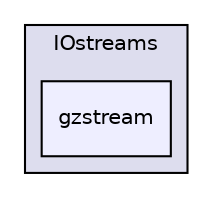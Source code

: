 digraph "src/OpenFOAM/db/IOstreams/gzstream" {
  bgcolor=transparent;
  compound=true
  node [ fontsize="10", fontname="Helvetica"];
  edge [ labelfontsize="10", labelfontname="Helvetica"];
  subgraph clusterdir_466e4f5b4cc1582939ab4ceba36098d8 {
    graph [ bgcolor="#ddddee", pencolor="black", label="IOstreams" fontname="Helvetica", fontsize="10", URL="dir_466e4f5b4cc1582939ab4ceba36098d8.html"]
  dir_e8a834b376aa84887654d20d0cff66a1 [shape=box, label="gzstream", style="filled", fillcolor="#eeeeff", pencolor="black", URL="dir_e8a834b376aa84887654d20d0cff66a1.html"];
  }
}
